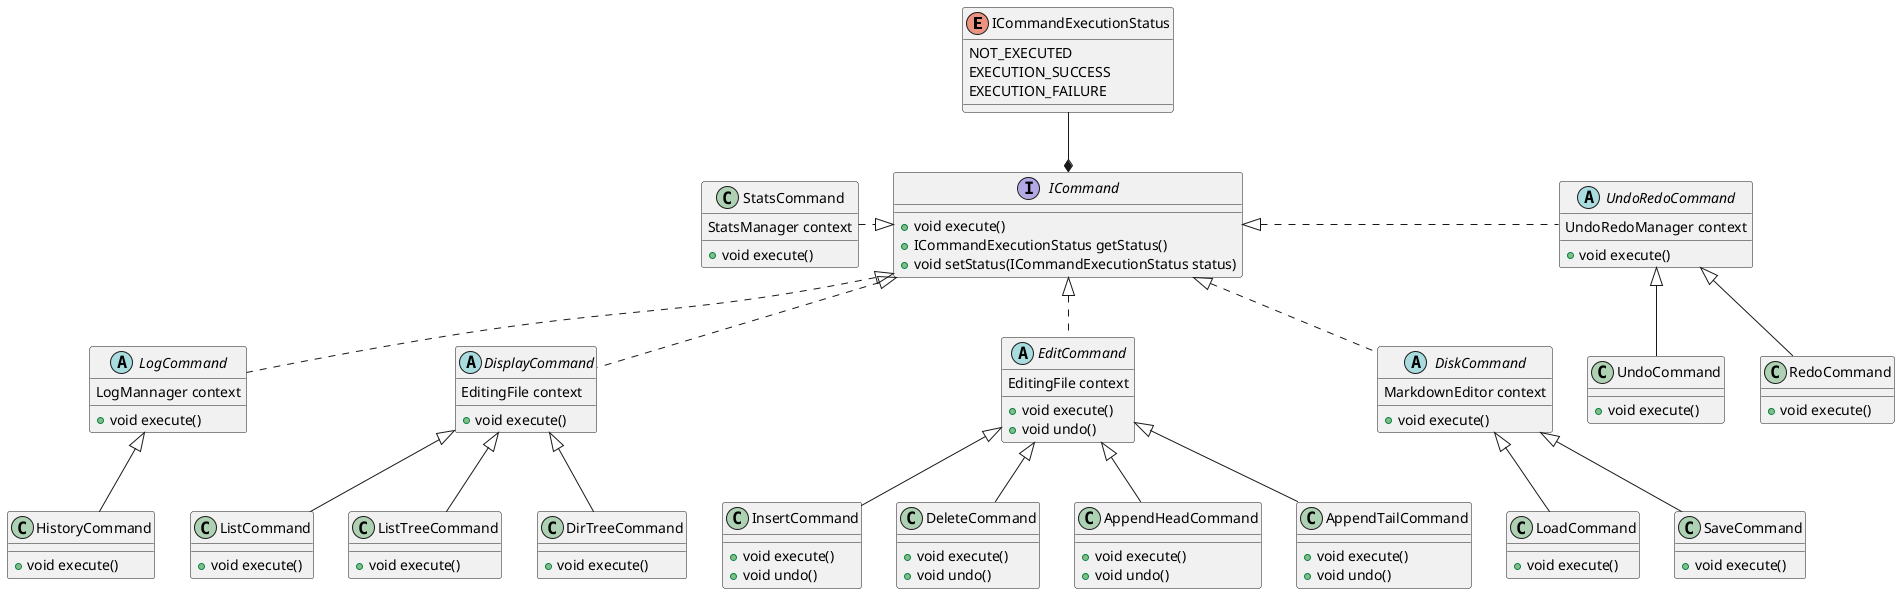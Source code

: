 @startuml command

enum ICommandExecutionStatus {
    NOT_EXECUTED
    EXECUTION_SUCCESS
    EXECUTION_FAILURE
}

interface ICommand {
    + void execute()
    + ICommandExecutionStatus getStatus()
    + void setStatus(ICommandExecutionStatus status)
}

ICommandExecutionStatus --* ICommand

abstract class DiskCommand {
    MarkdownEditor context
    + void execute()
}

DiskCommand .up.|> ICommand

class LoadCommand {
    + void execute()
}

LoadCommand -up-|> DiskCommand

class SaveCommand {
    + void execute()
}

SaveCommand -up-|> DiskCommand

abstract class EditCommand {
    EditingFile context
    + void execute()
    + void undo()
}

EditCommand .up.|> ICommand

class InsertCommand {
    + void execute()
    + void undo()
}

InsertCommand -up-|> EditCommand

class DeleteCommand {
    + void execute()
    + void undo()
}

DeleteCommand -up-|> EditCommand

class AppendHeadCommand {
    + void execute()
    + void undo()
}

AppendHeadCommand -up-|> EditCommand

class AppendTailCommand {
    + void execute()
    + void undo()
}

AppendTailCommand -up-|> EditCommand

abstract class DisplayCommand {
    EditingFile context
    + void execute()
}

DisplayCommand .up.|> ICommand

class ListCommand {
    + void execute()
}

ListCommand -up-|> DisplayCommand

class ListTreeCommand {
    + void execute()
}

ListTreeCommand -up-|> DisplayCommand

class DirTreeCommand {
    + void execute()
}

DirTreeCommand -up-|> DisplayCommand

abstract class UndoRedoCommand {
    UndoRedoManager context
    + void execute()
}

UndoRedoCommand .left.|> ICommand

class UndoCommand {
    + void execute()
}

UndoCommand -up-|> UndoRedoCommand

class RedoCommand {
    + void execute()
}

RedoCommand -up-|> UndoRedoCommand

abstract class LogCommand {
    LogMannager context
    + void execute()
}

LogCommand .up.|> ICommand

class HistoryCommand {
    + void execute()
}

HistoryCommand -up-|> LogCommand

class StatsCommand {
    StatsManager context
    + void execute()
}

StatsCommand .right.|> ICommand

@enduml